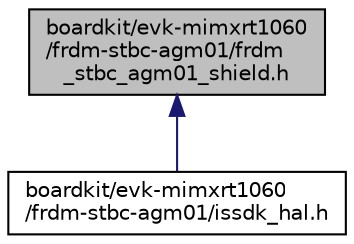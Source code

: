 digraph "boardkit/evk-mimxrt1060/frdm-stbc-agm01/frdm_stbc_agm01_shield.h"
{
  edge [fontname="Helvetica",fontsize="10",labelfontname="Helvetica",labelfontsize="10"];
  node [fontname="Helvetica",fontsize="10",shape=record];
  Node1 [label="boardkit/evk-mimxrt1060\l/frdm-stbc-agm01/frdm\l_stbc_agm01_shield.h",height=0.2,width=0.4,color="black", fillcolor="grey75", style="filled", fontcolor="black"];
  Node1 -> Node2 [dir="back",color="midnightblue",fontsize="10",style="solid",fontname="Helvetica"];
  Node2 [label="boardkit/evk-mimxrt1060\l/frdm-stbc-agm01/issdk_hal.h",height=0.2,width=0.4,color="black", fillcolor="white", style="filled",URL="$evk-mimxrt1060_2frdm-stbc-agm01_2issdk__hal_8h.html"];
}
